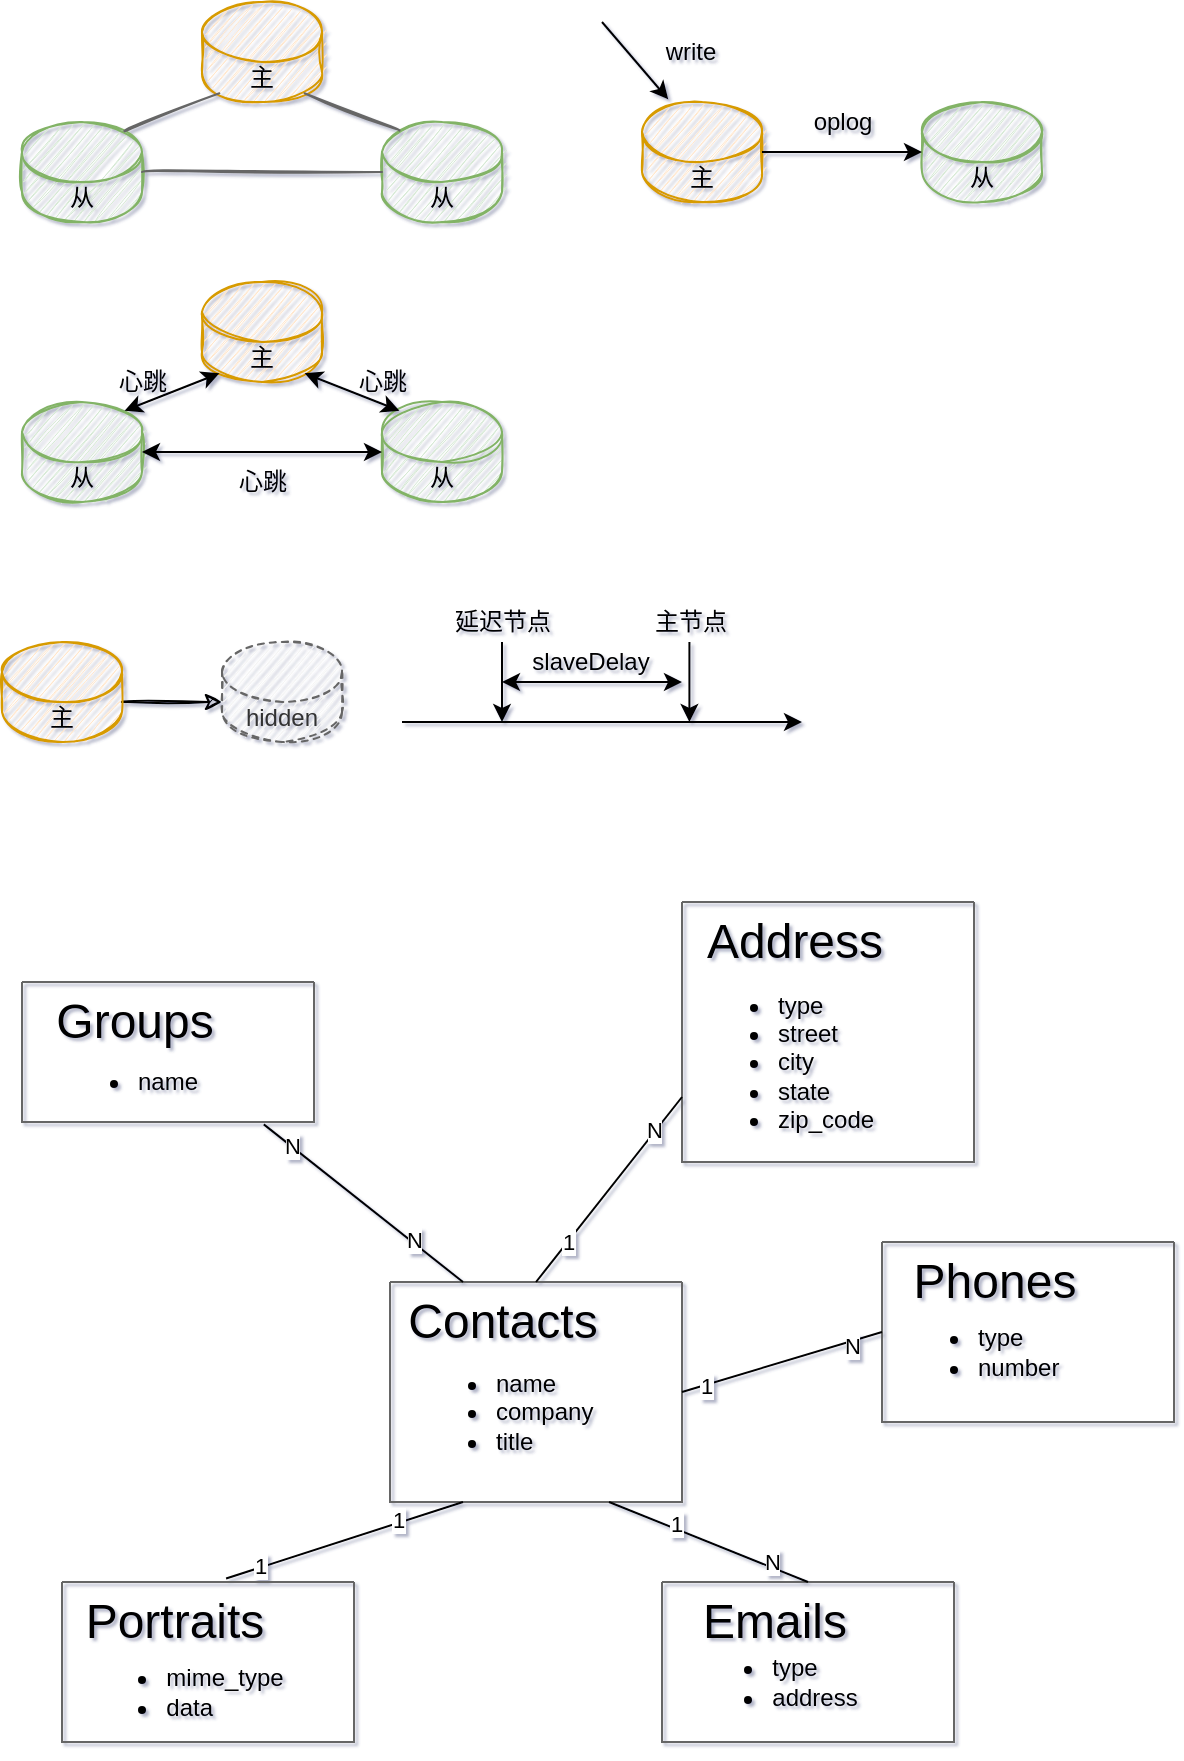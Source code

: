 <mxfile version="14.8.0" type="github">
  <diagram id="E6e28HuY4WMFGnZnQlnY" name="Page-1">
    <mxGraphModel dx="1372" dy="800" grid="1" gridSize="10" guides="1" tooltips="1" connect="1" arrows="1" fold="1" page="1" pageScale="1" pageWidth="827" pageHeight="1169" background="none" math="0" shadow="1">
      <root>
        <mxCell id="0" />
        <mxCell id="1" parent="0" />
        <mxCell id="Lh5tlmnLkKcULbW0t-rl-1" value="主" style="shape=cylinder3;whiteSpace=wrap;html=1;boundedLbl=1;backgroundOutline=1;size=15;fillColor=#ffe6cc;strokeColor=#d79b00;sketch=1;rounded=1;" parent="1" vertex="1">
          <mxGeometry x="150" y="180" width="60" height="50" as="geometry" />
        </mxCell>
        <mxCell id="Lh5tlmnLkKcULbW0t-rl-2" value="从" style="shape=cylinder3;whiteSpace=wrap;html=1;boundedLbl=1;backgroundOutline=1;size=15;fillColor=#d5e8d4;strokeColor=#82b366;sketch=1;rounded=1;" parent="1" vertex="1">
          <mxGeometry x="60" y="240" width="60" height="50" as="geometry" />
        </mxCell>
        <mxCell id="Lh5tlmnLkKcULbW0t-rl-3" value="从" style="shape=cylinder3;whiteSpace=wrap;html=1;boundedLbl=1;backgroundOutline=1;size=15;fillColor=#d5e8d4;strokeColor=#82b366;sketch=1;rounded=1;" parent="1" vertex="1">
          <mxGeometry x="240" y="240" width="60" height="50" as="geometry" />
        </mxCell>
        <mxCell id="Lh5tlmnLkKcULbW0t-rl-4" value="" style="endArrow=none;html=1;exitX=1;exitY=0.5;exitDx=0;exitDy=0;exitPerimeter=0;entryX=0;entryY=0.5;entryDx=0;entryDy=0;entryPerimeter=0;gradientColor=#b3b3b3;fillColor=#f5f5f5;strokeColor=#666666;sketch=1;curved=1;" parent="1" source="Lh5tlmnLkKcULbW0t-rl-2" target="Lh5tlmnLkKcULbW0t-rl-3" edge="1">
          <mxGeometry width="50" height="50" relative="1" as="geometry">
            <mxPoint x="390" y="370" as="sourcePoint" />
            <mxPoint x="440" y="320" as="targetPoint" />
          </mxGeometry>
        </mxCell>
        <mxCell id="Lh5tlmnLkKcULbW0t-rl-6" value="" style="endArrow=none;html=1;exitX=0.855;exitY=0;exitDx=0;exitDy=4.35;exitPerimeter=0;entryX=0.145;entryY=1;entryDx=0;entryDy=-4.35;entryPerimeter=0;gradientColor=#b3b3b3;fillColor=#f5f5f5;strokeColor=#666666;sketch=1;curved=1;" parent="1" source="Lh5tlmnLkKcULbW0t-rl-2" target="Lh5tlmnLkKcULbW0t-rl-1" edge="1">
          <mxGeometry width="50" height="50" relative="1" as="geometry">
            <mxPoint x="100" y="230" as="sourcePoint" />
            <mxPoint x="150" y="180" as="targetPoint" />
          </mxGeometry>
        </mxCell>
        <mxCell id="Lh5tlmnLkKcULbW0t-rl-7" value="" style="endArrow=none;html=1;exitX=0.145;exitY=0;exitDx=0;exitDy=4.35;exitPerimeter=0;entryX=0.855;entryY=1;entryDx=0;entryDy=-4.35;entryPerimeter=0;gradientColor=#b3b3b3;fillColor=#f5f5f5;strokeColor=#666666;sketch=1;curved=1;" parent="1" source="Lh5tlmnLkKcULbW0t-rl-3" target="Lh5tlmnLkKcULbW0t-rl-1" edge="1">
          <mxGeometry width="50" height="50" relative="1" as="geometry">
            <mxPoint x="210.0" y="240.0" as="sourcePoint" />
            <mxPoint x="257.4" y="191.3" as="targetPoint" />
          </mxGeometry>
        </mxCell>
        <mxCell id="Lh5tlmnLkKcULbW0t-rl-9" style="edgeStyle=orthogonalEdgeStyle;curved=1;rounded=0;sketch=1;orthogonalLoop=1;jettySize=auto;html=1;exitX=0.5;exitY=1;exitDx=0;exitDy=0;exitPerimeter=0;" parent="1" source="Lh5tlmnLkKcULbW0t-rl-2" target="Lh5tlmnLkKcULbW0t-rl-2" edge="1">
          <mxGeometry relative="1" as="geometry" />
        </mxCell>
        <mxCell id="Lh5tlmnLkKcULbW0t-rl-10" value="&lt;font face=&quot;Comic Sans MS&quot;&gt;主&lt;/font&gt;" style="shape=cylinder3;whiteSpace=wrap;html=1;boundedLbl=1;backgroundOutline=1;size=15;rounded=1;sketch=1;fillColor=#ffe6cc;strokeColor=#d79b00;" parent="1" vertex="1">
          <mxGeometry x="370" y="230" width="60" height="50" as="geometry" />
        </mxCell>
        <mxCell id="Lh5tlmnLkKcULbW0t-rl-11" value="&lt;font face=&quot;Comic Sans MS&quot;&gt;从&lt;/font&gt;" style="shape=cylinder3;whiteSpace=wrap;html=1;boundedLbl=1;backgroundOutline=1;size=15;rounded=1;sketch=1;fillColor=#d5e8d4;strokeColor=#82b366;" parent="1" vertex="1">
          <mxGeometry x="510" y="230" width="60" height="50" as="geometry" />
        </mxCell>
        <mxCell id="Lh5tlmnLkKcULbW0t-rl-12" value="" style="endArrow=classic;html=1;exitX=1;exitY=0.5;exitDx=0;exitDy=0;exitPerimeter=0;" parent="1" source="Lh5tlmnLkKcULbW0t-rl-10" edge="1">
          <mxGeometry width="50" height="50" relative="1" as="geometry">
            <mxPoint x="400" y="270" as="sourcePoint" />
            <mxPoint x="510" y="255" as="targetPoint" />
          </mxGeometry>
        </mxCell>
        <mxCell id="Lh5tlmnLkKcULbW0t-rl-13" value="oplog" style="text;html=1;align=center;verticalAlign=middle;resizable=0;points=[];autosize=1;strokeColor=none;" parent="1" vertex="1">
          <mxGeometry x="450" y="230" width="40" height="20" as="geometry" />
        </mxCell>
        <mxCell id="Lh5tlmnLkKcULbW0t-rl-14" value="" style="endArrow=classic;html=1;entryX=0.219;entryY=-0.026;entryDx=0;entryDy=0;entryPerimeter=0;" parent="1" target="Lh5tlmnLkKcULbW0t-rl-10" edge="1">
          <mxGeometry width="50" height="50" relative="1" as="geometry">
            <mxPoint x="350" y="190" as="sourcePoint" />
            <mxPoint x="450" y="220" as="targetPoint" />
          </mxGeometry>
        </mxCell>
        <mxCell id="Lh5tlmnLkKcULbW0t-rl-15" value="write" style="text;html=1;align=center;verticalAlign=middle;resizable=0;points=[];autosize=1;strokeColor=none;" parent="1" vertex="1">
          <mxGeometry x="374" y="195" width="40" height="20" as="geometry" />
        </mxCell>
        <mxCell id="Lh5tlmnLkKcULbW0t-rl-16" value="主" style="shape=cylinder3;whiteSpace=wrap;html=1;boundedLbl=1;backgroundOutline=1;size=15;fillColor=#ffe6cc;strokeColor=#d79b00;sketch=1;rounded=1;" parent="1" vertex="1">
          <mxGeometry x="150" y="320" width="60" height="50" as="geometry" />
        </mxCell>
        <mxCell id="Lh5tlmnLkKcULbW0t-rl-17" value="从" style="shape=cylinder3;whiteSpace=wrap;html=1;boundedLbl=1;backgroundOutline=1;size=15;fillColor=#d5e8d4;strokeColor=#82b366;sketch=1;rounded=1;" parent="1" vertex="1">
          <mxGeometry x="60" y="380" width="60" height="50" as="geometry" />
        </mxCell>
        <mxCell id="Lh5tlmnLkKcULbW0t-rl-18" value="从" style="shape=cylinder3;whiteSpace=wrap;html=1;boundedLbl=1;backgroundOutline=1;size=15;fillColor=#d5e8d4;strokeColor=#82b366;sketch=1;rounded=1;" parent="1" vertex="1">
          <mxGeometry x="240" y="380" width="60" height="50" as="geometry" />
        </mxCell>
        <mxCell id="Lh5tlmnLkKcULbW0t-rl-22" style="edgeStyle=orthogonalEdgeStyle;curved=1;rounded=0;sketch=1;orthogonalLoop=1;jettySize=auto;html=1;exitX=0.5;exitY=1;exitDx=0;exitDy=0;exitPerimeter=0;" parent="1" source="Lh5tlmnLkKcULbW0t-rl-17" target="Lh5tlmnLkKcULbW0t-rl-17" edge="1">
          <mxGeometry relative="1" as="geometry" />
        </mxCell>
        <mxCell id="Lh5tlmnLkKcULbW0t-rl-23" value="" style="endArrow=classic;startArrow=classic;html=1;entryX=0.145;entryY=1;entryDx=0;entryDy=-4.35;entryPerimeter=0;exitX=0.855;exitY=0;exitDx=0;exitDy=4.35;exitPerimeter=0;" parent="1" source="Lh5tlmnLkKcULbW0t-rl-17" target="Lh5tlmnLkKcULbW0t-rl-16" edge="1">
          <mxGeometry width="50" height="50" relative="1" as="geometry">
            <mxPoint x="100" y="400" as="sourcePoint" />
            <mxPoint x="150" y="350" as="targetPoint" />
          </mxGeometry>
        </mxCell>
        <mxCell id="Lh5tlmnLkKcULbW0t-rl-24" value="" style="endArrow=classic;startArrow=classic;html=1;entryX=0.855;entryY=1;entryDx=0;entryDy=-4.35;entryPerimeter=0;exitX=0.145;exitY=0;exitDx=0;exitDy=4.35;exitPerimeter=0;" parent="1" source="Lh5tlmnLkKcULbW0t-rl-18" target="Lh5tlmnLkKcULbW0t-rl-16" edge="1">
          <mxGeometry width="50" height="50" relative="1" as="geometry">
            <mxPoint x="121.3" y="394.35" as="sourcePoint" />
            <mxPoint x="168.7" y="375.65" as="targetPoint" />
          </mxGeometry>
        </mxCell>
        <mxCell id="Lh5tlmnLkKcULbW0t-rl-25" value="" style="endArrow=classic;startArrow=classic;html=1;entryX=0;entryY=0.5;entryDx=0;entryDy=0;entryPerimeter=0;exitX=1;exitY=0.5;exitDx=0;exitDy=0;exitPerimeter=0;" parent="1" source="Lh5tlmnLkKcULbW0t-rl-17" target="Lh5tlmnLkKcULbW0t-rl-18" edge="1">
          <mxGeometry width="50" height="50" relative="1" as="geometry">
            <mxPoint x="121.3" y="394.35" as="sourcePoint" />
            <mxPoint x="168.7" y="375.65" as="targetPoint" />
          </mxGeometry>
        </mxCell>
        <mxCell id="Lh5tlmnLkKcULbW0t-rl-26" value="心跳" style="text;html=1;align=center;verticalAlign=middle;resizable=0;points=[];autosize=1;strokeColor=none;" parent="1" vertex="1">
          <mxGeometry x="100" y="360" width="40" height="20" as="geometry" />
        </mxCell>
        <mxCell id="Lh5tlmnLkKcULbW0t-rl-27" value="心跳" style="text;html=1;align=center;verticalAlign=middle;resizable=0;points=[];autosize=1;strokeColor=none;" parent="1" vertex="1">
          <mxGeometry x="220" y="360" width="40" height="20" as="geometry" />
        </mxCell>
        <mxCell id="Lh5tlmnLkKcULbW0t-rl-28" value="心跳" style="text;html=1;align=center;verticalAlign=middle;resizable=0;points=[];autosize=1;strokeColor=none;" parent="1" vertex="1">
          <mxGeometry x="160" y="410" width="40" height="20" as="geometry" />
        </mxCell>
        <mxCell id="Lh5tlmnLkKcULbW0t-rl-31" style="edgeStyle=orthogonalEdgeStyle;curved=1;rounded=0;sketch=1;orthogonalLoop=1;jettySize=auto;html=1;exitX=1;exitY=0;exitDx=0;exitDy=30;exitPerimeter=0;entryX=0;entryY=0;entryDx=0;entryDy=30;entryPerimeter=0;endArrow=classic;endFill=1;" parent="1" source="Lh5tlmnLkKcULbW0t-rl-29" target="Lh5tlmnLkKcULbW0t-rl-30" edge="1">
          <mxGeometry relative="1" as="geometry" />
        </mxCell>
        <mxCell id="Lh5tlmnLkKcULbW0t-rl-29" value="主" style="shape=cylinder3;whiteSpace=wrap;html=1;boundedLbl=1;backgroundOutline=1;size=15;fillColor=#ffe6cc;strokeColor=#d79b00;sketch=1;rounded=1;" parent="1" vertex="1">
          <mxGeometry x="50" y="500" width="60" height="50" as="geometry" />
        </mxCell>
        <mxCell id="Lh5tlmnLkKcULbW0t-rl-30" value="hidden" style="shape=cylinder3;whiteSpace=wrap;html=1;boundedLbl=1;backgroundOutline=1;size=15;fillColor=#f5f5f5;strokeColor=#666666;sketch=1;rounded=1;fontColor=#333333;dashed=1;" parent="1" vertex="1">
          <mxGeometry x="160" y="500" width="60" height="50" as="geometry" />
        </mxCell>
        <mxCell id="Lh5tlmnLkKcULbW0t-rl-33" value="" style="endArrow=classic;html=1;" parent="1" edge="1">
          <mxGeometry width="50" height="50" relative="1" as="geometry">
            <mxPoint x="250" y="540" as="sourcePoint" />
            <mxPoint x="450" y="540" as="targetPoint" />
          </mxGeometry>
        </mxCell>
        <mxCell id="Lh5tlmnLkKcULbW0t-rl-34" value="" style="endArrow=classic;html=1;" parent="1" edge="1">
          <mxGeometry width="50" height="50" relative="1" as="geometry">
            <mxPoint x="300" y="500" as="sourcePoint" />
            <mxPoint x="300" y="540" as="targetPoint" />
          </mxGeometry>
        </mxCell>
        <mxCell id="Lh5tlmnLkKcULbW0t-rl-35" value="" style="endArrow=classic;html=1;" parent="1" edge="1">
          <mxGeometry width="50" height="50" relative="1" as="geometry">
            <mxPoint x="393.71" y="500" as="sourcePoint" />
            <mxPoint x="393.71" y="540" as="targetPoint" />
          </mxGeometry>
        </mxCell>
        <mxCell id="Lh5tlmnLkKcULbW0t-rl-36" value="" style="endArrow=classic;startArrow=classic;html=1;" parent="1" edge="1">
          <mxGeometry width="50" height="50" relative="1" as="geometry">
            <mxPoint x="300" y="520" as="sourcePoint" />
            <mxPoint x="390" y="520" as="targetPoint" />
          </mxGeometry>
        </mxCell>
        <mxCell id="Lh5tlmnLkKcULbW0t-rl-37" value="延迟节点" style="text;html=1;align=center;verticalAlign=middle;resizable=0;points=[];autosize=1;strokeColor=none;" parent="1" vertex="1">
          <mxGeometry x="270" y="480" width="60" height="20" as="geometry" />
        </mxCell>
        <mxCell id="Lh5tlmnLkKcULbW0t-rl-38" value="主节点" style="text;html=1;align=center;verticalAlign=middle;resizable=0;points=[];autosize=1;strokeColor=none;" parent="1" vertex="1">
          <mxGeometry x="369" y="480" width="50" height="20" as="geometry" />
        </mxCell>
        <mxCell id="Lh5tlmnLkKcULbW0t-rl-40" value="slaveDelay" style="text;html=1;align=center;verticalAlign=middle;resizable=0;points=[];autosize=1;strokeColor=none;" parent="1" vertex="1">
          <mxGeometry x="309" y="500" width="70" height="20" as="geometry" />
        </mxCell>
        <mxCell id="wwEbwtCVRX3zbGxvgmTC-2" value="" style="swimlane;startSize=0;strokeColor=#666666;fontColor=#333333;fillColor=#828282;" vertex="1" parent="1">
          <mxGeometry x="244" y="820" width="146" height="110" as="geometry" />
        </mxCell>
        <mxCell id="wwEbwtCVRX3zbGxvgmTC-3" value="&lt;font style=&quot;font-size: 24px&quot;&gt;Contacts&lt;/font&gt;" style="text;html=1;align=center;verticalAlign=middle;resizable=0;points=[];autosize=1;strokeColor=none;" vertex="1" parent="wwEbwtCVRX3zbGxvgmTC-2">
          <mxGeometry x="1" y="10" width="110" height="20" as="geometry" />
        </mxCell>
        <mxCell id="wwEbwtCVRX3zbGxvgmTC-4" value="&lt;ul&gt;&lt;li&gt;&lt;span&gt;name&lt;/span&gt;&lt;br&gt;&lt;/li&gt;&lt;li&gt;&lt;span&gt;company&lt;/span&gt;&lt;/li&gt;&lt;li&gt;&lt;span&gt;title&lt;/span&gt;&lt;/li&gt;&lt;/ul&gt;" style="text;html=1;align=left;verticalAlign=middle;resizable=0;points=[];autosize=1;strokeColor=none;" vertex="1" parent="wwEbwtCVRX3zbGxvgmTC-2">
          <mxGeometry x="11" y="30" width="100" height="70" as="geometry" />
        </mxCell>
        <mxCell id="wwEbwtCVRX3zbGxvgmTC-5" value="" style="swimlane;startSize=0;fillColor=#f5f5f5;strokeColor=#666666;fontColor=#333333;" vertex="1" parent="1">
          <mxGeometry x="60" y="670" width="146" height="70" as="geometry" />
        </mxCell>
        <mxCell id="wwEbwtCVRX3zbGxvgmTC-6" value="&lt;font style=&quot;font-size: 24px&quot;&gt;Groups&lt;/font&gt;" style="text;html=1;align=center;verticalAlign=middle;resizable=0;points=[];autosize=1;strokeColor=none;" vertex="1" parent="wwEbwtCVRX3zbGxvgmTC-5">
          <mxGeometry x="11" y="10" width="90" height="20" as="geometry" />
        </mxCell>
        <mxCell id="wwEbwtCVRX3zbGxvgmTC-7" value="&lt;ul&gt;&lt;li&gt;name&lt;/li&gt;&lt;/ul&gt;" style="text;html=1;align=left;verticalAlign=middle;resizable=0;points=[];autosize=1;strokeColor=none;" vertex="1" parent="wwEbwtCVRX3zbGxvgmTC-5">
          <mxGeometry x="16" y="30" width="90" height="40" as="geometry" />
        </mxCell>
        <mxCell id="wwEbwtCVRX3zbGxvgmTC-9" value="" style="swimlane;startSize=0;fillColor=#f5f5f5;strokeColor=#666666;fontColor=#333333;" vertex="1" parent="1">
          <mxGeometry x="80" y="970" width="146" height="80" as="geometry" />
        </mxCell>
        <mxCell id="wwEbwtCVRX3zbGxvgmTC-10" value="&lt;font style=&quot;font-size: 24px&quot;&gt;Portraits&lt;/font&gt;" style="text;html=1;align=center;verticalAlign=middle;resizable=0;points=[];autosize=1;strokeColor=none;" vertex="1" parent="wwEbwtCVRX3zbGxvgmTC-9">
          <mxGeometry x="6" y="10" width="100" height="20" as="geometry" />
        </mxCell>
        <mxCell id="wwEbwtCVRX3zbGxvgmTC-11" value="&lt;ul&gt;&lt;li&gt;mime_type&lt;/li&gt;&lt;li style=&quot;text-align: left&quot;&gt;data&lt;/li&gt;&lt;/ul&gt;" style="text;html=1;align=center;verticalAlign=middle;resizable=0;points=[];autosize=1;strokeColor=none;" vertex="1" parent="wwEbwtCVRX3zbGxvgmTC-9">
          <mxGeometry x="6" y="25" width="110" height="60" as="geometry" />
        </mxCell>
        <mxCell id="wwEbwtCVRX3zbGxvgmTC-12" value="" style="swimlane;startSize=0;fillColor=#f5f5f5;strokeColor=#666666;fontColor=#333333;" vertex="1" parent="1">
          <mxGeometry x="380" y="970" width="146" height="80" as="geometry" />
        </mxCell>
        <mxCell id="wwEbwtCVRX3zbGxvgmTC-13" value="&lt;font style=&quot;font-size: 24px&quot;&gt;Emails&lt;br&gt;&lt;/font&gt;" style="text;html=1;align=center;verticalAlign=middle;resizable=0;points=[];autosize=1;strokeColor=none;" vertex="1" parent="wwEbwtCVRX3zbGxvgmTC-12">
          <mxGeometry x="11" y="10" width="90" height="20" as="geometry" />
        </mxCell>
        <mxCell id="wwEbwtCVRX3zbGxvgmTC-14" value="&lt;ul&gt;&lt;li style=&quot;text-align: left&quot;&gt;type&lt;/li&gt;&lt;li style=&quot;text-align: left&quot;&gt;address&lt;/li&gt;&lt;/ul&gt;" style="text;html=1;align=center;verticalAlign=middle;resizable=0;points=[];autosize=1;strokeColor=none;" vertex="1" parent="wwEbwtCVRX3zbGxvgmTC-12">
          <mxGeometry x="6" y="20" width="100" height="60" as="geometry" />
        </mxCell>
        <mxCell id="wwEbwtCVRX3zbGxvgmTC-16" value="" style="swimlane;startSize=0;fillColor=#f5f5f5;strokeColor=#666666;fontColor=#333333;" vertex="1" parent="1">
          <mxGeometry x="490" y="800" width="146" height="90" as="geometry" />
        </mxCell>
        <mxCell id="wwEbwtCVRX3zbGxvgmTC-17" value="&lt;font style=&quot;font-size: 24px&quot;&gt;Phones&lt;/font&gt;" style="text;html=1;align=center;verticalAlign=middle;resizable=0;points=[];autosize=1;strokeColor=none;" vertex="1" parent="wwEbwtCVRX3zbGxvgmTC-16">
          <mxGeometry x="6" y="10" width="100" height="20" as="geometry" />
        </mxCell>
        <mxCell id="wwEbwtCVRX3zbGxvgmTC-18" value="&lt;ul&gt;&lt;li&gt;type&lt;/li&gt;&lt;li&gt;number&lt;/li&gt;&lt;/ul&gt;" style="text;html=1;align=left;verticalAlign=middle;resizable=0;points=[];autosize=1;strokeColor=none;" vertex="1" parent="wwEbwtCVRX3zbGxvgmTC-16">
          <mxGeometry x="6" y="25" width="100" height="60" as="geometry" />
        </mxCell>
        <mxCell id="wwEbwtCVRX3zbGxvgmTC-19" value="" style="swimlane;startSize=0;fillColor=#f5f5f5;strokeColor=#666666;fontColor=#333333;" vertex="1" parent="1">
          <mxGeometry x="390" y="630" width="146" height="130" as="geometry" />
        </mxCell>
        <mxCell id="wwEbwtCVRX3zbGxvgmTC-20" value="&lt;font style=&quot;font-size: 24px&quot;&gt;Address&lt;/font&gt;" style="text;html=1;align=center;verticalAlign=middle;resizable=0;points=[];autosize=1;strokeColor=none;" vertex="1" parent="wwEbwtCVRX3zbGxvgmTC-19">
          <mxGeometry x="6" y="10" width="100" height="20" as="geometry" />
        </mxCell>
        <mxCell id="wwEbwtCVRX3zbGxvgmTC-21" value="&lt;ul&gt;&lt;li&gt;type&lt;/li&gt;&lt;li&gt;street&lt;/li&gt;&lt;li&gt;city&lt;/li&gt;&lt;li&gt;state&lt;/li&gt;&lt;li&gt;zip_code&lt;/li&gt;&lt;/ul&gt;" style="text;html=1;align=left;verticalAlign=middle;resizable=0;points=[];autosize=1;strokeColor=none;" vertex="1" parent="wwEbwtCVRX3zbGxvgmTC-19">
          <mxGeometry x="6" y="30" width="100" height="100" as="geometry" />
        </mxCell>
        <mxCell id="wwEbwtCVRX3zbGxvgmTC-23" value="" style="endArrow=none;html=1;exitX=1;exitY=0.5;exitDx=0;exitDy=0;entryX=0;entryY=0.5;entryDx=0;entryDy=0;" edge="1" parent="1" source="wwEbwtCVRX3zbGxvgmTC-2" target="wwEbwtCVRX3zbGxvgmTC-16">
          <mxGeometry width="50" height="50" relative="1" as="geometry">
            <mxPoint x="270" y="750" as="sourcePoint" />
            <mxPoint x="320" y="700" as="targetPoint" />
          </mxGeometry>
        </mxCell>
        <mxCell id="wwEbwtCVRX3zbGxvgmTC-34" value="1" style="edgeLabel;html=1;align=center;verticalAlign=middle;resizable=0;points=[];" vertex="1" connectable="0" parent="wwEbwtCVRX3zbGxvgmTC-23">
          <mxGeometry x="-0.738" y="-1" relative="1" as="geometry">
            <mxPoint x="-1" as="offset" />
          </mxGeometry>
        </mxCell>
        <mxCell id="wwEbwtCVRX3zbGxvgmTC-35" value="N" style="edgeLabel;html=1;align=center;verticalAlign=middle;resizable=0;points=[];" vertex="1" connectable="0" parent="wwEbwtCVRX3zbGxvgmTC-23">
          <mxGeometry x="0.689" y="-2" relative="1" as="geometry">
            <mxPoint as="offset" />
          </mxGeometry>
        </mxCell>
        <mxCell id="wwEbwtCVRX3zbGxvgmTC-24" value="" style="endArrow=none;html=1;exitX=0.828;exitY=1.017;exitDx=0;exitDy=0;exitPerimeter=0;entryX=0.25;entryY=0;entryDx=0;entryDy=0;" edge="1" parent="1" source="wwEbwtCVRX3zbGxvgmTC-5" target="wwEbwtCVRX3zbGxvgmTC-2">
          <mxGeometry width="50" height="50" relative="1" as="geometry">
            <mxPoint x="280" y="760" as="sourcePoint" />
            <mxPoint x="330" y="710" as="targetPoint" />
          </mxGeometry>
        </mxCell>
        <mxCell id="wwEbwtCVRX3zbGxvgmTC-28" value="N" style="edgeLabel;html=1;align=center;verticalAlign=middle;resizable=0;points=[];" vertex="1" connectable="0" parent="wwEbwtCVRX3zbGxvgmTC-24">
          <mxGeometry x="-0.722" relative="1" as="geometry">
            <mxPoint as="offset" />
          </mxGeometry>
        </mxCell>
        <mxCell id="wwEbwtCVRX3zbGxvgmTC-29" value="N" style="edgeLabel;html=1;align=center;verticalAlign=middle;resizable=0;points=[];" vertex="1" connectable="0" parent="wwEbwtCVRX3zbGxvgmTC-24">
          <mxGeometry x="0.493" y="2" relative="1" as="geometry">
            <mxPoint x="-1" as="offset" />
          </mxGeometry>
        </mxCell>
        <mxCell id="wwEbwtCVRX3zbGxvgmTC-25" value="" style="endArrow=none;html=1;exitX=0.5;exitY=0;exitDx=0;exitDy=0;entryX=0;entryY=0.75;entryDx=0;entryDy=0;" edge="1" parent="1" source="wwEbwtCVRX3zbGxvgmTC-2" target="wwEbwtCVRX3zbGxvgmTC-19">
          <mxGeometry width="50" height="50" relative="1" as="geometry">
            <mxPoint x="280" y="760" as="sourcePoint" />
            <mxPoint x="330" y="710" as="targetPoint" />
          </mxGeometry>
        </mxCell>
        <mxCell id="wwEbwtCVRX3zbGxvgmTC-36" value="1" style="edgeLabel;html=1;align=center;verticalAlign=middle;resizable=0;points=[];" vertex="1" connectable="0" parent="wwEbwtCVRX3zbGxvgmTC-25">
          <mxGeometry x="-0.568" relative="1" as="geometry">
            <mxPoint as="offset" />
          </mxGeometry>
        </mxCell>
        <mxCell id="wwEbwtCVRX3zbGxvgmTC-37" value="N" style="edgeLabel;html=1;align=center;verticalAlign=middle;resizable=0;points=[];" vertex="1" connectable="0" parent="wwEbwtCVRX3zbGxvgmTC-25">
          <mxGeometry x="0.642" y="1" relative="1" as="geometry">
            <mxPoint as="offset" />
          </mxGeometry>
        </mxCell>
        <mxCell id="wwEbwtCVRX3zbGxvgmTC-26" value="" style="endArrow=none;html=1;exitX=0.25;exitY=1;exitDx=0;exitDy=0;entryX=0.562;entryY=-0.022;entryDx=0;entryDy=0;entryPerimeter=0;" edge="1" parent="1" source="wwEbwtCVRX3zbGxvgmTC-2" target="wwEbwtCVRX3zbGxvgmTC-9">
          <mxGeometry width="50" height="50" relative="1" as="geometry">
            <mxPoint x="280" y="760" as="sourcePoint" />
            <mxPoint x="330" y="710" as="targetPoint" />
          </mxGeometry>
        </mxCell>
        <mxCell id="wwEbwtCVRX3zbGxvgmTC-30" value="1" style="edgeLabel;html=1;align=center;verticalAlign=middle;resizable=0;points=[];" vertex="1" connectable="0" parent="wwEbwtCVRX3zbGxvgmTC-26">
          <mxGeometry x="0.718" y="-1" relative="1" as="geometry">
            <mxPoint as="offset" />
          </mxGeometry>
        </mxCell>
        <mxCell id="wwEbwtCVRX3zbGxvgmTC-31" value="1" style="edgeLabel;html=1;align=center;verticalAlign=middle;resizable=0;points=[];" vertex="1" connectable="0" parent="wwEbwtCVRX3zbGxvgmTC-26">
          <mxGeometry x="-0.442" y="-2" relative="1" as="geometry">
            <mxPoint x="1" as="offset" />
          </mxGeometry>
        </mxCell>
        <mxCell id="wwEbwtCVRX3zbGxvgmTC-27" value="" style="endArrow=none;html=1;exitX=0.75;exitY=1;exitDx=0;exitDy=0;entryX=0.5;entryY=0;entryDx=0;entryDy=0;" edge="1" parent="1" source="wwEbwtCVRX3zbGxvgmTC-2" target="wwEbwtCVRX3zbGxvgmTC-12">
          <mxGeometry width="50" height="50" relative="1" as="geometry">
            <mxPoint x="280" y="760" as="sourcePoint" />
            <mxPoint x="330" y="710" as="targetPoint" />
          </mxGeometry>
        </mxCell>
        <mxCell id="wwEbwtCVRX3zbGxvgmTC-32" value="1" style="edgeLabel;html=1;align=center;verticalAlign=middle;resizable=0;points=[];" vertex="1" connectable="0" parent="wwEbwtCVRX3zbGxvgmTC-27">
          <mxGeometry x="-0.346" y="2" relative="1" as="geometry">
            <mxPoint as="offset" />
          </mxGeometry>
        </mxCell>
        <mxCell id="wwEbwtCVRX3zbGxvgmTC-33" value="N" style="edgeLabel;html=1;align=center;verticalAlign=middle;resizable=0;points=[];" vertex="1" connectable="0" parent="wwEbwtCVRX3zbGxvgmTC-27">
          <mxGeometry x="0.612" y="4" relative="1" as="geometry">
            <mxPoint y="1" as="offset" />
          </mxGeometry>
        </mxCell>
      </root>
    </mxGraphModel>
  </diagram>
</mxfile>
